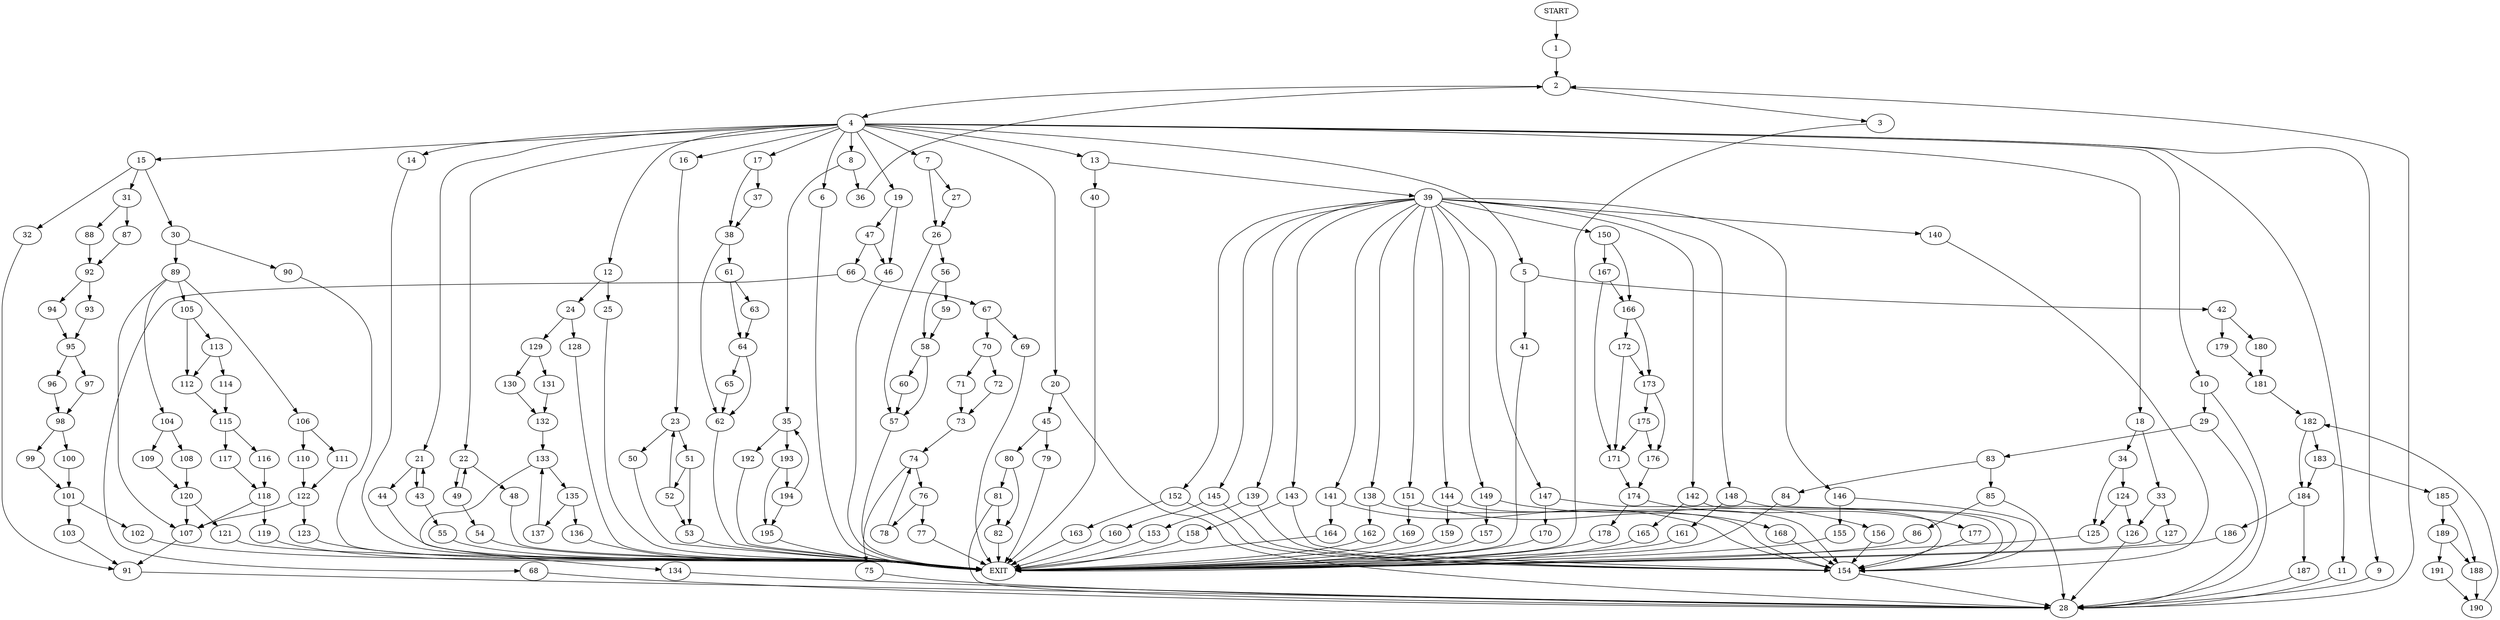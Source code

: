 digraph {
0 [label="START"]
196 [label="EXIT"]
0 -> 1
1 -> 2
2 -> 3
2 -> 4
3 -> 196
4 -> 5
4 -> 6
4 -> 7
4 -> 8
4 -> 9
4 -> 10
4 -> 11
4 -> 12
4 -> 13
4 -> 14
4 -> 15
4 -> 16
4 -> 17
4 -> 18
4 -> 19
4 -> 20
4 -> 21
4 -> 22
16 -> 23
14 -> 196
12 -> 24
12 -> 25
7 -> 26
7 -> 27
11 -> 28
10 -> 29
10 -> 28
15 -> 30
15 -> 31
15 -> 32
18 -> 33
18 -> 34
8 -> 35
8 -> 36
17 -> 37
17 -> 38
13 -> 39
13 -> 40
5 -> 41
5 -> 42
9 -> 28
6 -> 196
21 -> 43
21 -> 44
20 -> 45
20 -> 28
19 -> 46
19 -> 47
22 -> 48
22 -> 49
23 -> 50
23 -> 51
50 -> 196
51 -> 52
51 -> 53
53 -> 196
52 -> 23
52 -> 53
48 -> 196
49 -> 54
49 -> 22
54 -> 196
43 -> 55
43 -> 21
44 -> 196
55 -> 196
27 -> 26
26 -> 56
26 -> 57
56 -> 58
56 -> 59
57 -> 196
58 -> 60
58 -> 57
59 -> 58
60 -> 57
38 -> 61
38 -> 62
37 -> 38
62 -> 196
61 -> 63
61 -> 64
63 -> 64
64 -> 62
64 -> 65
65 -> 62
47 -> 46
47 -> 66
46 -> 196
66 -> 67
66 -> 68
67 -> 69
67 -> 70
68 -> 28
28 -> 2
70 -> 71
70 -> 72
69 -> 196
71 -> 73
72 -> 73
73 -> 74
74 -> 75
74 -> 76
76 -> 77
76 -> 78
75 -> 28
78 -> 74
77 -> 196
45 -> 79
45 -> 80
80 -> 81
80 -> 82
79 -> 196
81 -> 28
81 -> 82
82 -> 196
29 -> 83
29 -> 28
83 -> 84
83 -> 85
85 -> 28
85 -> 86
84 -> 196
86 -> 196
31 -> 87
31 -> 88
30 -> 89
30 -> 90
32 -> 91
88 -> 92
87 -> 92
92 -> 93
92 -> 94
93 -> 95
94 -> 95
95 -> 96
95 -> 97
96 -> 98
97 -> 98
98 -> 99
98 -> 100
99 -> 101
100 -> 101
101 -> 102
101 -> 103
102 -> 196
103 -> 91
91 -> 28
90 -> 196
89 -> 104
89 -> 105
89 -> 106
89 -> 107
104 -> 108
104 -> 109
106 -> 110
106 -> 111
107 -> 91
105 -> 112
105 -> 113
113 -> 112
113 -> 114
112 -> 115
114 -> 115
115 -> 116
115 -> 117
117 -> 118
116 -> 118
118 -> 107
118 -> 119
119 -> 196
109 -> 120
108 -> 120
120 -> 121
120 -> 107
121 -> 196
110 -> 122
111 -> 122
122 -> 123
122 -> 107
123 -> 196
34 -> 124
34 -> 125
33 -> 126
33 -> 127
126 -> 28
127 -> 196
124 -> 125
124 -> 126
125 -> 196
25 -> 196
24 -> 128
24 -> 129
129 -> 130
129 -> 131
128 -> 196
131 -> 132
130 -> 132
132 -> 133
133 -> 134
133 -> 135
135 -> 136
135 -> 137
134 -> 28
137 -> 133
136 -> 196
39 -> 138
39 -> 139
39 -> 140
39 -> 141
39 -> 142
39 -> 143
39 -> 144
39 -> 145
39 -> 146
39 -> 147
39 -> 148
39 -> 149
39 -> 150
39 -> 151
39 -> 152
40 -> 196
139 -> 153
139 -> 154
146 -> 155
146 -> 154
149 -> 156
149 -> 157
140 -> 154
143 -> 158
143 -> 154
144 -> 159
144 -> 154
145 -> 160
145 -> 154
148 -> 161
148 -> 154
138 -> 162
138 -> 154
152 -> 163
152 -> 154
141 -> 154
141 -> 164
142 -> 165
142 -> 154
150 -> 166
150 -> 167
151 -> 168
151 -> 169
147 -> 170
147 -> 154
161 -> 196
154 -> 28
162 -> 196
164 -> 196
163 -> 196
165 -> 196
158 -> 196
156 -> 154
157 -> 196
155 -> 196
153 -> 196
159 -> 196
168 -> 154
169 -> 196
167 -> 171
167 -> 166
166 -> 172
166 -> 173
171 -> 174
172 -> 171
172 -> 173
173 -> 175
173 -> 176
176 -> 174
175 -> 171
175 -> 176
174 -> 177
174 -> 178
178 -> 196
177 -> 154
170 -> 196
160 -> 196
42 -> 179
42 -> 180
41 -> 196
180 -> 181
179 -> 181
181 -> 182
182 -> 183
182 -> 184
183 -> 184
183 -> 185
184 -> 186
184 -> 187
185 -> 188
185 -> 189
188 -> 190
189 -> 188
189 -> 191
191 -> 190
190 -> 182
186 -> 196
187 -> 28
35 -> 192
35 -> 193
36 -> 2
192 -> 196
193 -> 194
193 -> 195
194 -> 35
194 -> 195
195 -> 196
}
